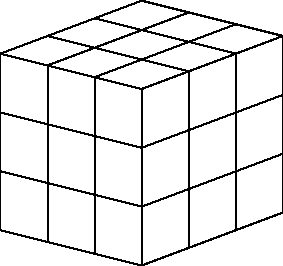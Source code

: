 size(5cm);
pair A,B,C,D,E,F,G;

pair a,c,d,f,g,i,j,l,m,o,p,r,s,u,v,x,b,h;

A=(0.8,1);
B=(0,1.2);
C=(1.6,1.3);
D=(0.8,0);
E=B-(A-D);
F=C-(A-D);
G=B+(C-A);

draw(E--D--F--C--G--B--A--D);
draw(A--C); draw(E--B);

a=(1/3)*D+(2/3)*E;
c=(2/3)*D+(1/3)*E;
p=(1/3)*A+(2/3)*B;
r=(2/3)*A+(1/3)*B;

draw(a--p);
draw(c--r);

v=(1/3)*B+(2/3)*E;
x=(2/3)*B+(1/3)*E;
b=(1/3)*A+(2/3)*D;
h=(2/3)*A+(1/3)*D;

draw(v--b);
draw(x--h);

s=(1/3)*C+(2/3)*A;
u=(2/3)*C+(1/3)*A;
d=(1/3)*F+(2/3)*D;
f=(2/3)*F+(1/3)*D;

draw(s--d);
draw(f--u);

g=(1/3)*C+(2/3)*F;
i=(2/3)*C+(1/3)*F;

draw(i--h);
draw(g--b);

m=(1/3)*B+(2/3)*G;
o=(2/3)*B+(1/3)*G;

draw(m--u);
draw(o--s);

j=(1/3)*G+(2/3)*C;
l=(2/3)*G+(1/3)*C;

draw(l--p);
draw(r--j);
